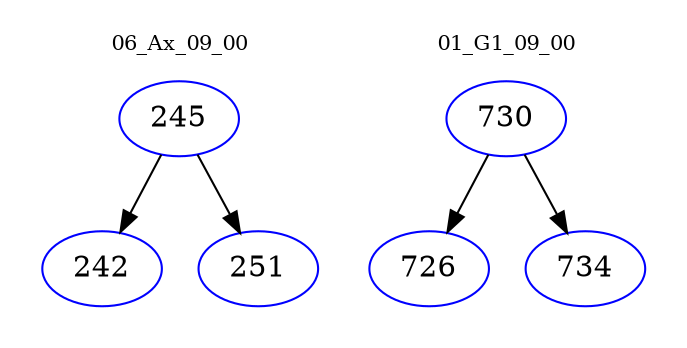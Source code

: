 digraph{
subgraph cluster_0 {
color = white
label = "06_Ax_09_00";
fontsize=10;
T0_245 [label="245", color="blue"]
T0_245 -> T0_242 [color="black"]
T0_242 [label="242", color="blue"]
T0_245 -> T0_251 [color="black"]
T0_251 [label="251", color="blue"]
}
subgraph cluster_1 {
color = white
label = "01_G1_09_00";
fontsize=10;
T1_730 [label="730", color="blue"]
T1_730 -> T1_726 [color="black"]
T1_726 [label="726", color="blue"]
T1_730 -> T1_734 [color="black"]
T1_734 [label="734", color="blue"]
}
}
